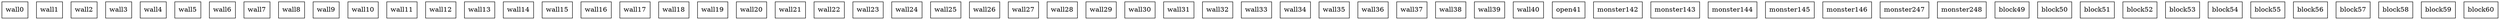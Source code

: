 graph room {
 node [shape="box"]; wall0 [pos="1,1!"]; wall1 [pos="2,1!"]; wall2 [pos="3,1!"]; wall3 [pos="4,1!"]; wall4 [pos="5,1!"]; wall5 [pos="6,1!"]; wall6 [pos="7,1!"]; wall7 [pos="8,1!"]; wall8 [pos="9,1!"]; wall9 [pos="10,1!"]; wall10 [pos="11,1!"]; wall11 [pos="12,1!"]; wall12 [pos="13,1!"]; wall13 [pos="14,1!"]; wall14 [pos="1,2!"]; wall15 [pos="14,2!"]; wall16 [pos="1,3!"]; wall17 [pos="14,3!"]; wall18 [pos="1,4!"]; wall19 [pos="14,4!"]; wall20 [pos="1,5!"]; wall21 [pos="1,6!"]; wall22 [pos="14,6!"]; wall23 [pos="1,7!"]; wall24 [pos="14,7!"]; wall25 [pos="1,8!"]; wall26 [pos="14,8!"]; wall27 [pos="1,9!"]; wall28 [pos="2,9!"]; wall29 [pos="3,9!"]; wall30 [pos="4,9!"]; wall31 [pos="5,9!"]; wall32 [pos="6,9!"]; wall33 [pos="7,9!"]; wall34 [pos="8,9!"]; wall35 [pos="9,9!"]; wall36 [pos="10,9!"]; wall37 [pos="11,9!"]; wall38 [pos="12,9!"]; wall39 [pos="13,9!"]; wall40 [pos="14,9!"]; open41 [pos="14,5!"]; monster142 [pos="7,4!"]; monster143 [pos="9,4!"]; monster144 [pos="8,5!"]; monster145 [pos="9,6!"]; monster146 [pos="10,6!"]; monster247 [pos="2,5!"]; monster248 [pos="6,5!"]; block49 [pos="4,4!"]; block50 [pos="5,4!"]; block51 [pos="11,4!"]; block52 [pos="12,4!"]; block53 [pos="4,5!"]; block54 [pos="5,5!"]; block55 [pos="11,5!"]; block56 [pos="12,5!"]; block57 [pos="4,6!"]; block58 [pos="5,6!"]; block59 [pos="11,6!"]; block60 [pos="12,6!"]; }